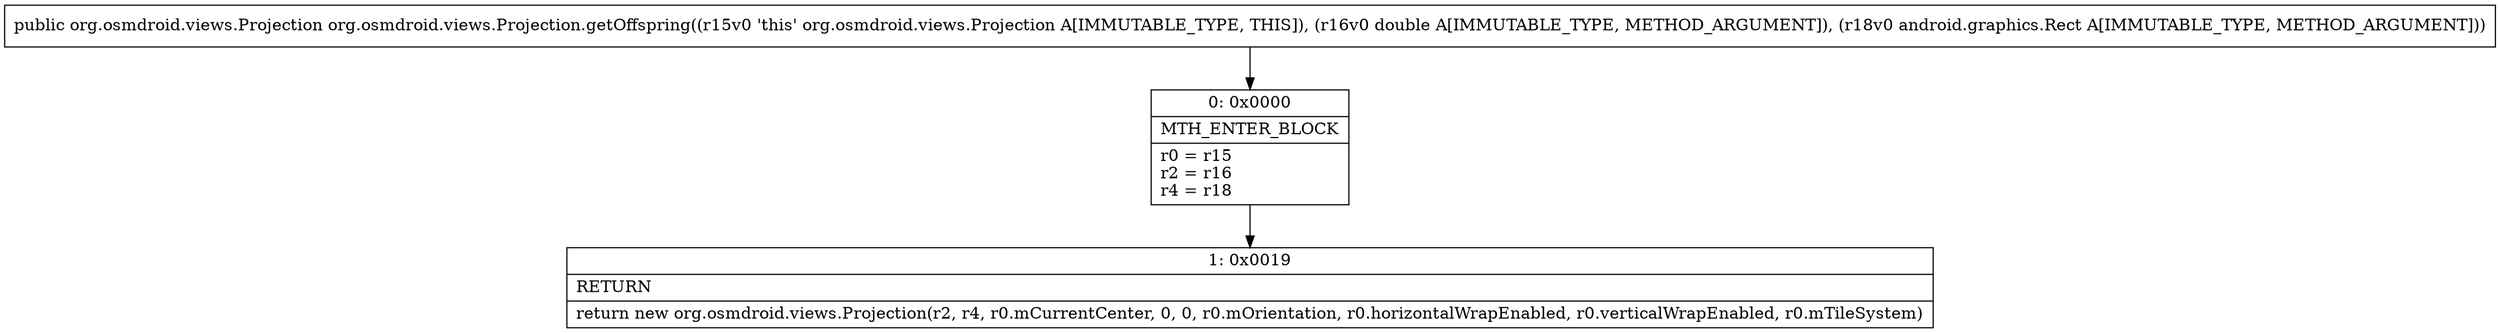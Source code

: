digraph "CFG fororg.osmdroid.views.Projection.getOffspring(DLandroid\/graphics\/Rect;)Lorg\/osmdroid\/views\/Projection;" {
Node_0 [shape=record,label="{0\:\ 0x0000|MTH_ENTER_BLOCK\l|r0 = r15\lr2 = r16\lr4 = r18\l}"];
Node_1 [shape=record,label="{1\:\ 0x0019|RETURN\l|return new org.osmdroid.views.Projection(r2, r4, r0.mCurrentCenter, 0, 0, r0.mOrientation, r0.horizontalWrapEnabled, r0.verticalWrapEnabled, r0.mTileSystem)\l}"];
MethodNode[shape=record,label="{public org.osmdroid.views.Projection org.osmdroid.views.Projection.getOffspring((r15v0 'this' org.osmdroid.views.Projection A[IMMUTABLE_TYPE, THIS]), (r16v0 double A[IMMUTABLE_TYPE, METHOD_ARGUMENT]), (r18v0 android.graphics.Rect A[IMMUTABLE_TYPE, METHOD_ARGUMENT])) }"];
MethodNode -> Node_0;
Node_0 -> Node_1;
}

